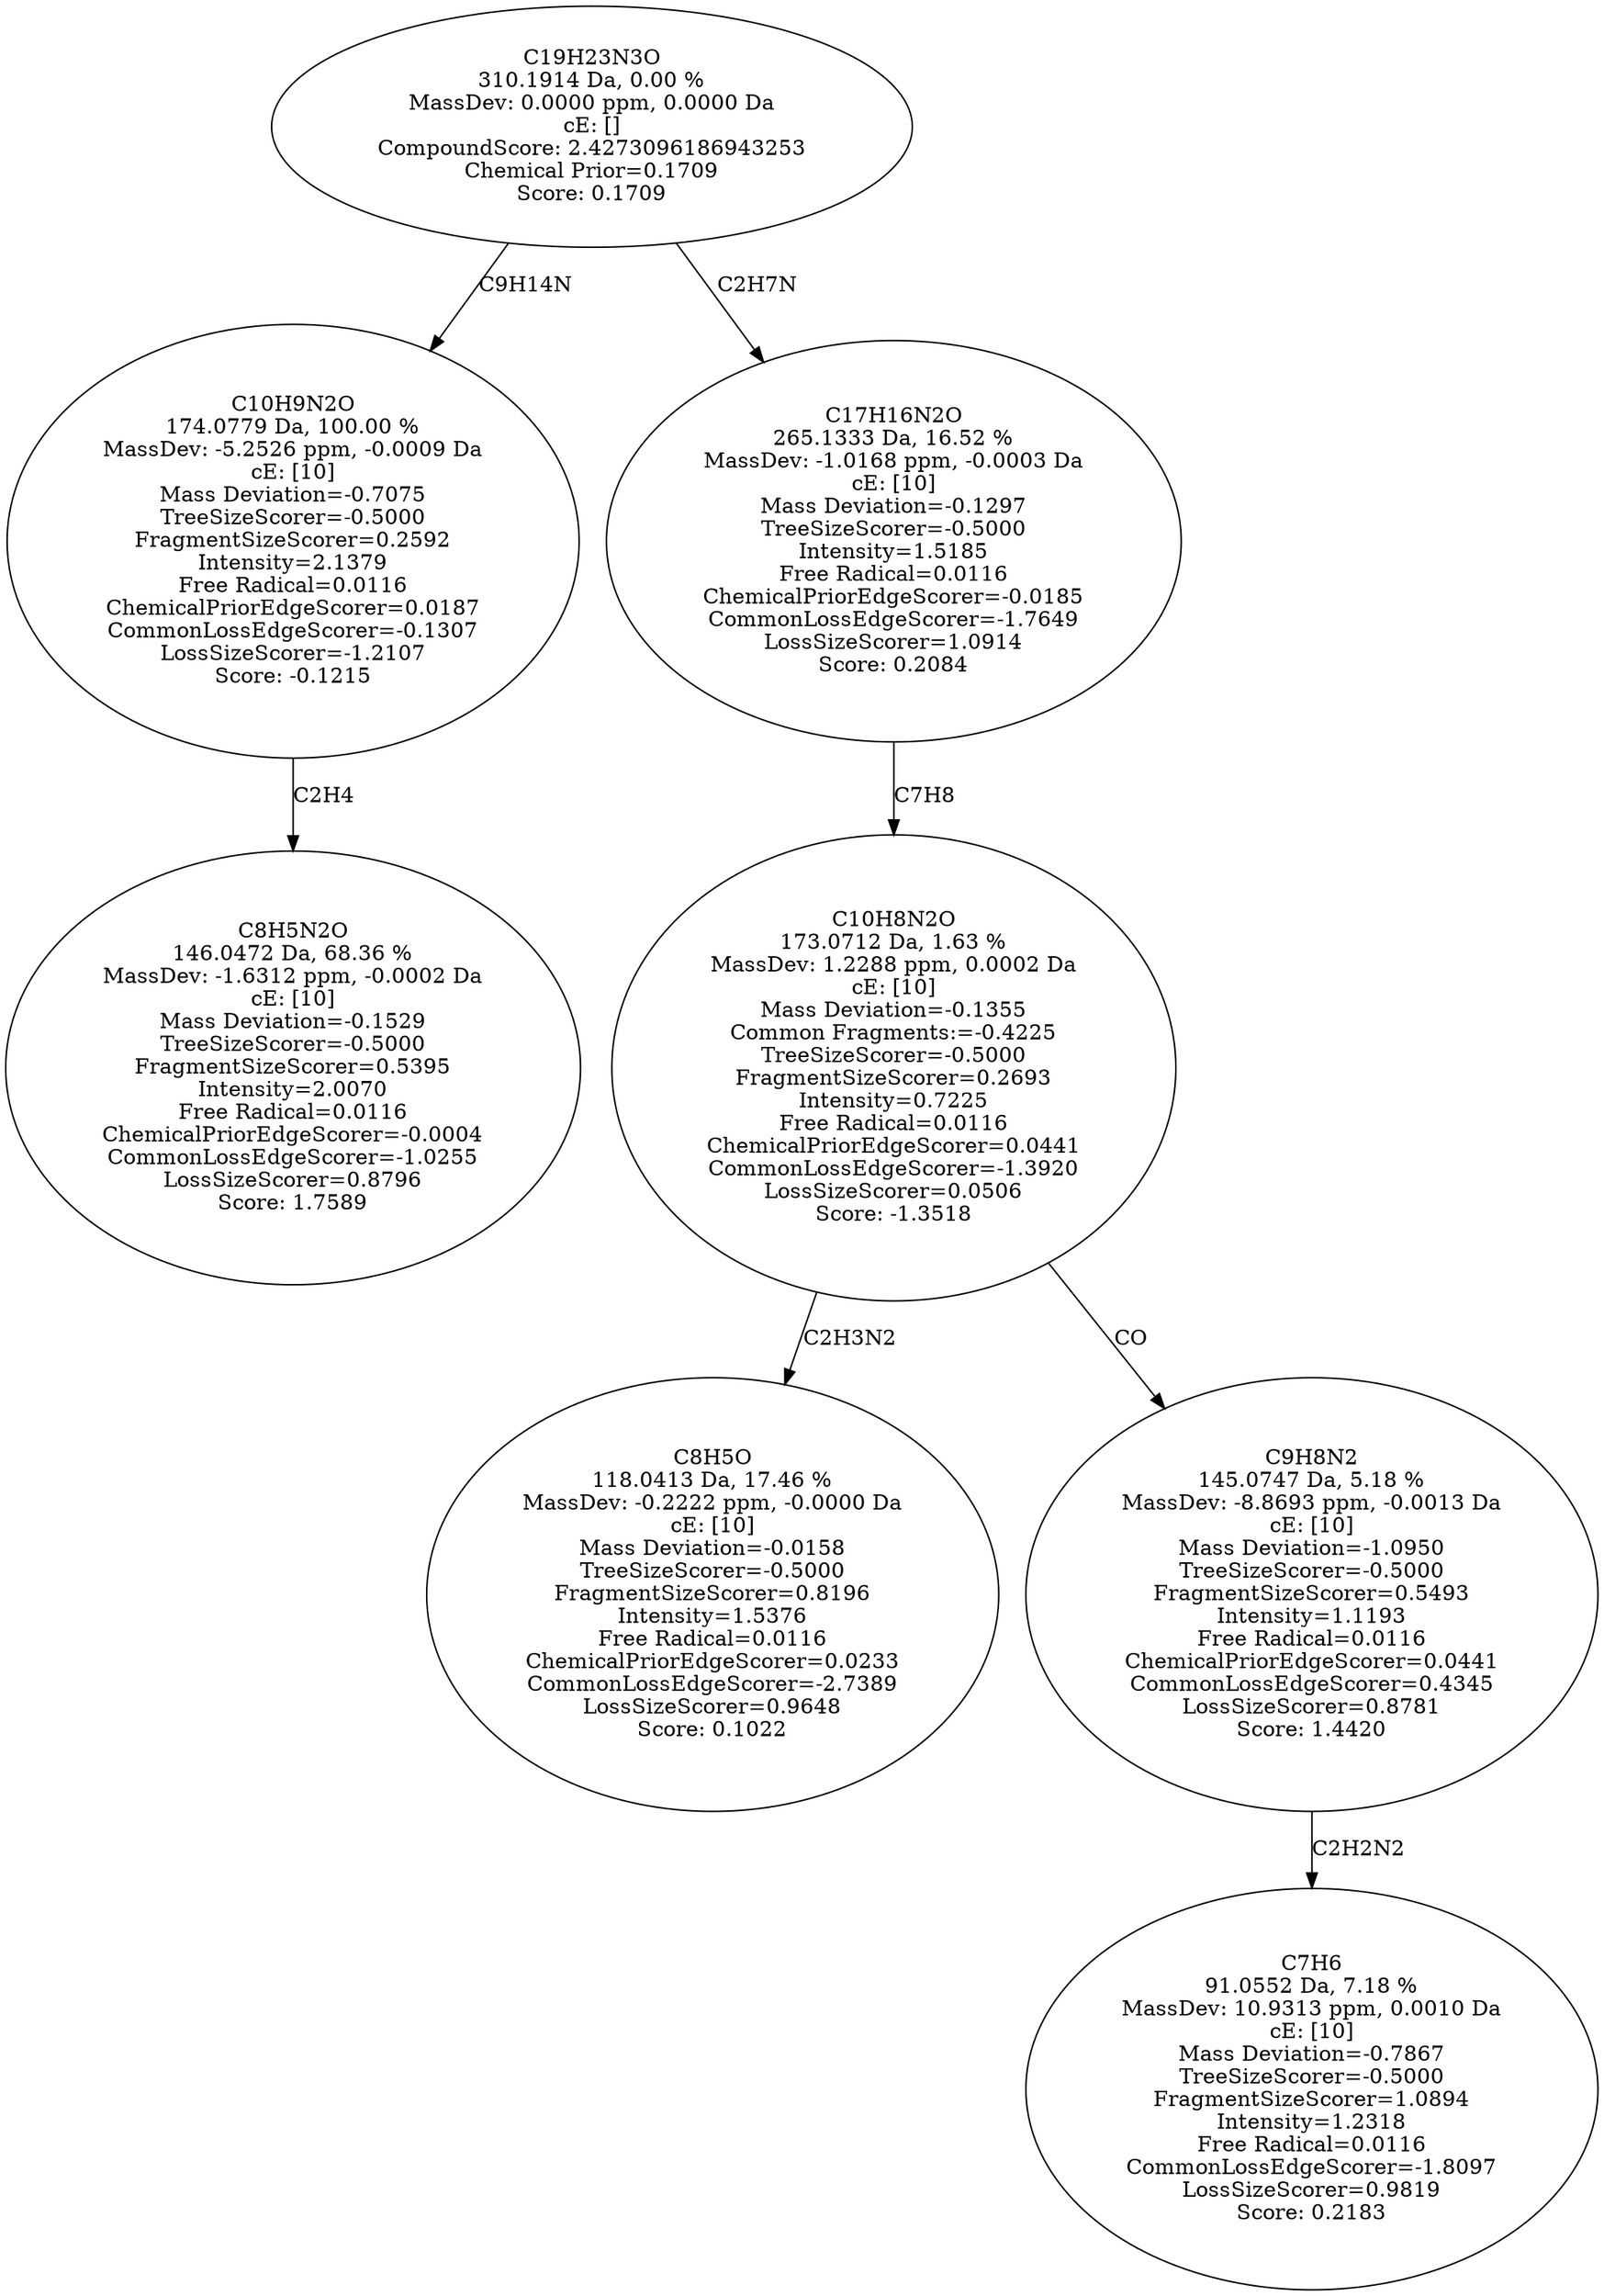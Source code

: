 strict digraph {
v1 [label="C8H5N2O\n146.0472 Da, 68.36 %\nMassDev: -1.6312 ppm, -0.0002 Da\ncE: [10]\nMass Deviation=-0.1529\nTreeSizeScorer=-0.5000\nFragmentSizeScorer=0.5395\nIntensity=2.0070\nFree Radical=0.0116\nChemicalPriorEdgeScorer=-0.0004\nCommonLossEdgeScorer=-1.0255\nLossSizeScorer=0.8796\nScore: 1.7589"];
v2 [label="C10H9N2O\n174.0779 Da, 100.00 %\nMassDev: -5.2526 ppm, -0.0009 Da\ncE: [10]\nMass Deviation=-0.7075\nTreeSizeScorer=-0.5000\nFragmentSizeScorer=0.2592\nIntensity=2.1379\nFree Radical=0.0116\nChemicalPriorEdgeScorer=0.0187\nCommonLossEdgeScorer=-0.1307\nLossSizeScorer=-1.2107\nScore: -0.1215"];
v3 [label="C8H5O\n118.0413 Da, 17.46 %\nMassDev: -0.2222 ppm, -0.0000 Da\ncE: [10]\nMass Deviation=-0.0158\nTreeSizeScorer=-0.5000\nFragmentSizeScorer=0.8196\nIntensity=1.5376\nFree Radical=0.0116\nChemicalPriorEdgeScorer=0.0233\nCommonLossEdgeScorer=-2.7389\nLossSizeScorer=0.9648\nScore: 0.1022"];
v4 [label="C7H6\n91.0552 Da, 7.18 %\nMassDev: 10.9313 ppm, 0.0010 Da\ncE: [10]\nMass Deviation=-0.7867\nTreeSizeScorer=-0.5000\nFragmentSizeScorer=1.0894\nIntensity=1.2318\nFree Radical=0.0116\nCommonLossEdgeScorer=-1.8097\nLossSizeScorer=0.9819\nScore: 0.2183"];
v5 [label="C9H8N2\n145.0747 Da, 5.18 %\nMassDev: -8.8693 ppm, -0.0013 Da\ncE: [10]\nMass Deviation=-1.0950\nTreeSizeScorer=-0.5000\nFragmentSizeScorer=0.5493\nIntensity=1.1193\nFree Radical=0.0116\nChemicalPriorEdgeScorer=0.0441\nCommonLossEdgeScorer=0.4345\nLossSizeScorer=0.8781\nScore: 1.4420"];
v6 [label="C10H8N2O\n173.0712 Da, 1.63 %\nMassDev: 1.2288 ppm, 0.0002 Da\ncE: [10]\nMass Deviation=-0.1355\nCommon Fragments:=-0.4225\nTreeSizeScorer=-0.5000\nFragmentSizeScorer=0.2693\nIntensity=0.7225\nFree Radical=0.0116\nChemicalPriorEdgeScorer=0.0441\nCommonLossEdgeScorer=-1.3920\nLossSizeScorer=0.0506\nScore: -1.3518"];
v7 [label="C17H16N2O\n265.1333 Da, 16.52 %\nMassDev: -1.0168 ppm, -0.0003 Da\ncE: [10]\nMass Deviation=-0.1297\nTreeSizeScorer=-0.5000\nIntensity=1.5185\nFree Radical=0.0116\nChemicalPriorEdgeScorer=-0.0185\nCommonLossEdgeScorer=-1.7649\nLossSizeScorer=1.0914\nScore: 0.2084"];
v8 [label="C19H23N3O\n310.1914 Da, 0.00 %\nMassDev: 0.0000 ppm, 0.0000 Da\ncE: []\nCompoundScore: 2.4273096186943253\nChemical Prior=0.1709\nScore: 0.1709"];
v2 -> v1 [label="C2H4"];
v8 -> v2 [label="C9H14N"];
v6 -> v3 [label="C2H3N2"];
v5 -> v4 [label="C2H2N2"];
v6 -> v5 [label="CO"];
v7 -> v6 [label="C7H8"];
v8 -> v7 [label="C2H7N"];
}